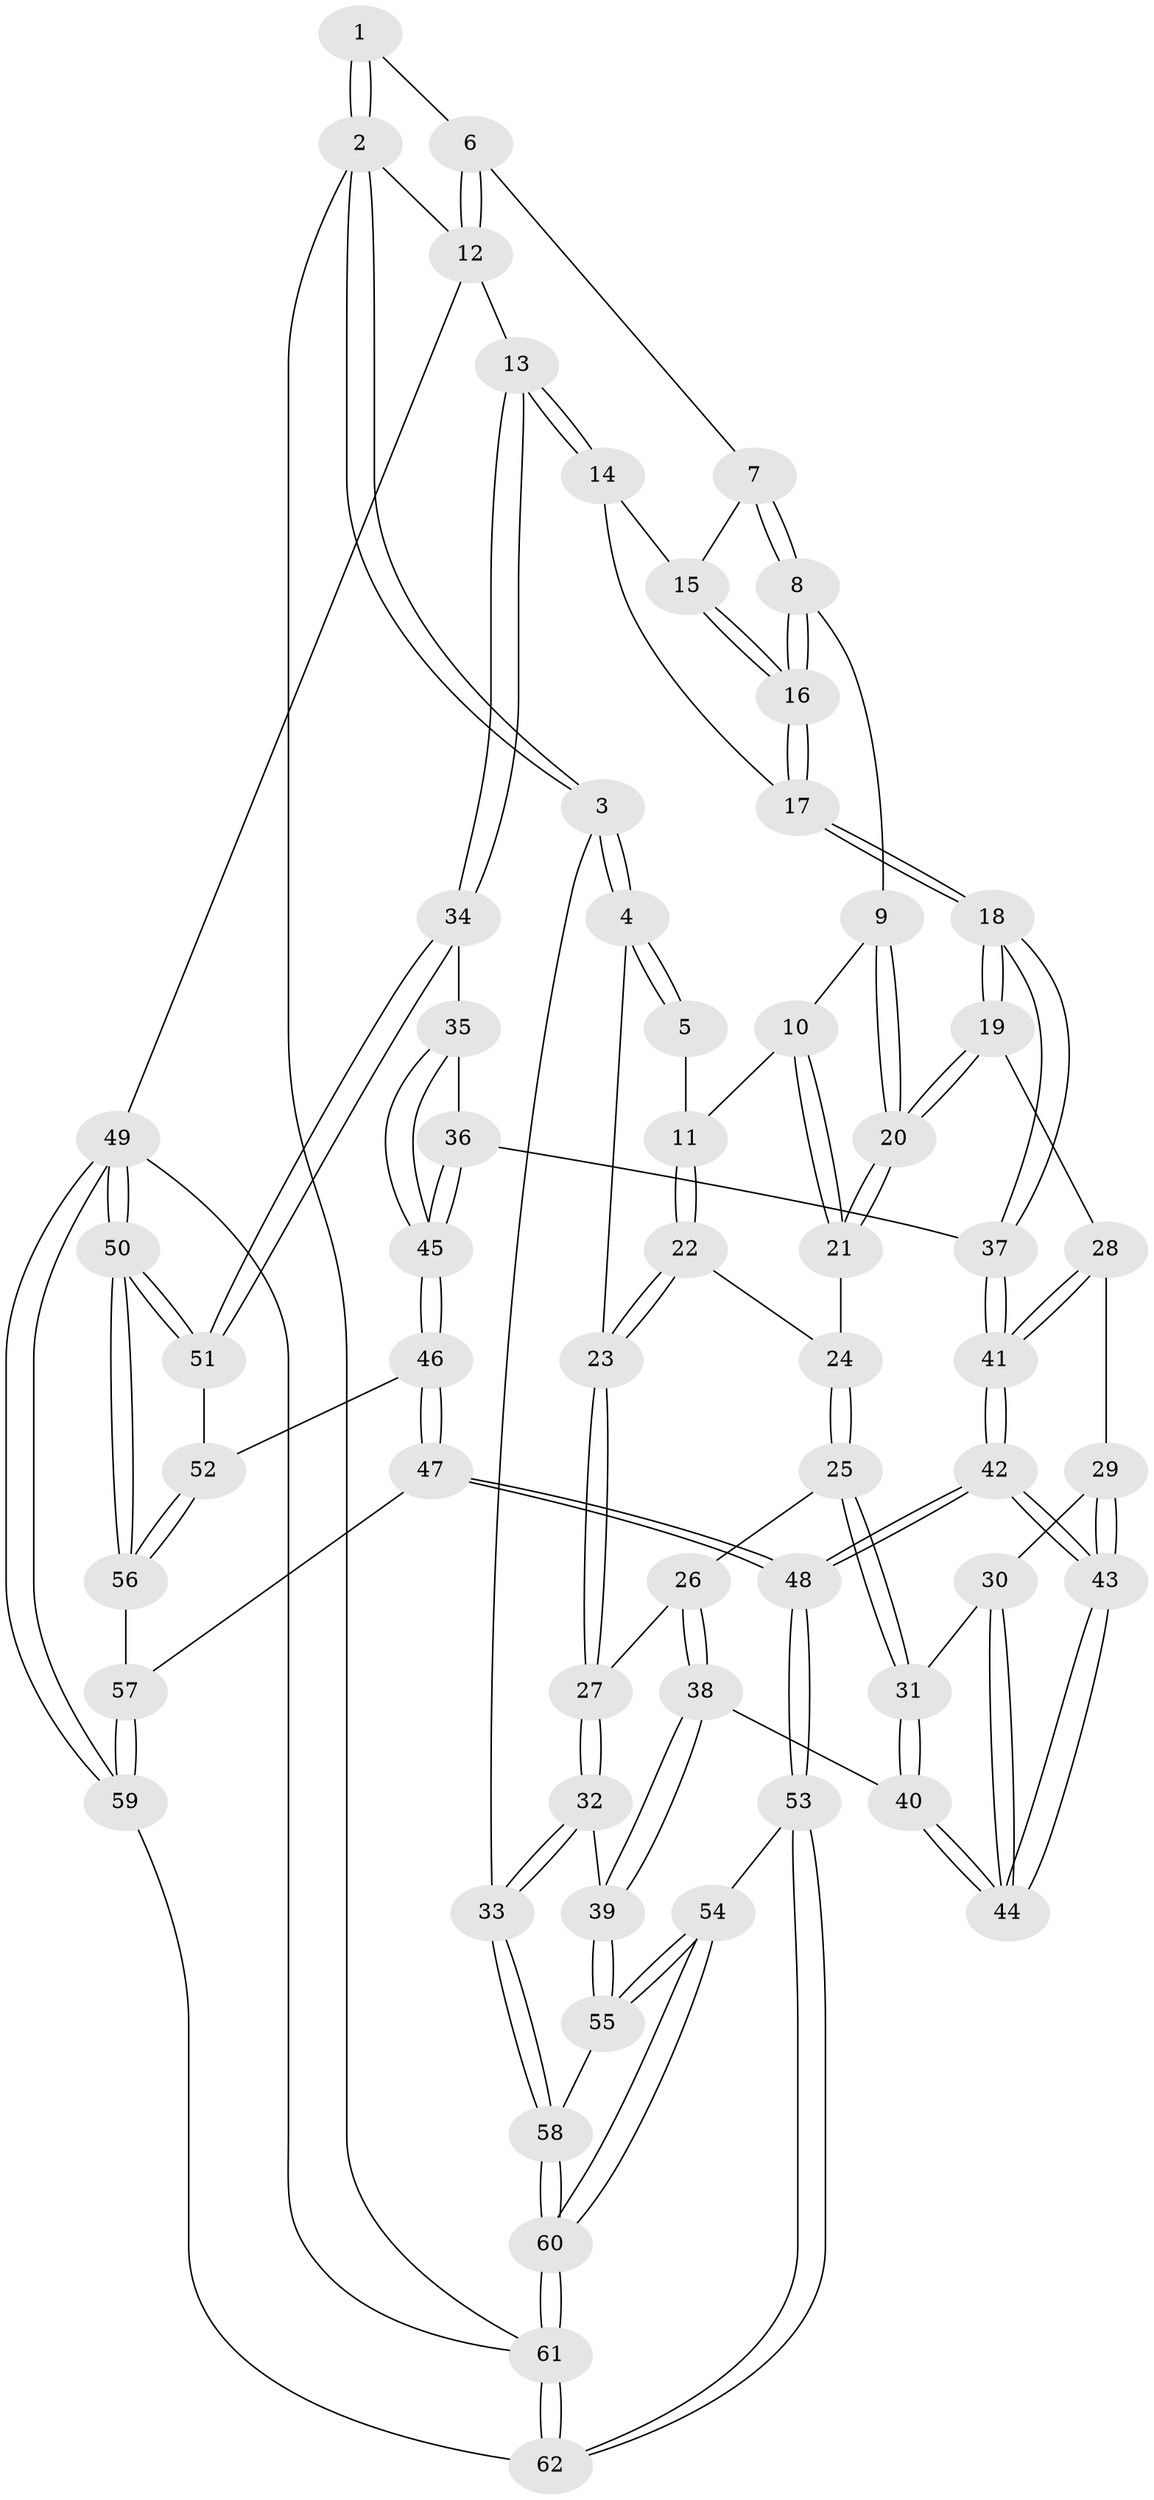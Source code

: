 // Generated by graph-tools (version 1.1) at 2025/11/02/27/25 16:11:59]
// undirected, 62 vertices, 152 edges
graph export_dot {
graph [start="1"]
  node [color=gray90,style=filled];
  1 [pos="+0.22488331301193432+0"];
  2 [pos="+0+0"];
  3 [pos="+0+0.16395807903566537"];
  4 [pos="+0.1150135963714814+0.19018521489042456"];
  5 [pos="+0.22277655971947363+0"];
  6 [pos="+0.6969751582369567+0"];
  7 [pos="+0.6857278123615109+0"];
  8 [pos="+0.6271112534089909+0"];
  9 [pos="+0.5981352867129102+0.025020356289310344"];
  10 [pos="+0.38189027187606017+0.14321080618009469"];
  11 [pos="+0.3680733069512609+0.14164134354017316"];
  12 [pos="+1+0"];
  13 [pos="+1+0.1988162741641991"];
  14 [pos="+0.8470414929395119+0.22494578311239274"];
  15 [pos="+0.7902843438407735+0.16335474238756287"];
  16 [pos="+0.6983765995843845+0.25707125193155733"];
  17 [pos="+0.7036868416842702+0.2972513269579586"];
  18 [pos="+0.6902284063040435+0.3352993847912913"];
  19 [pos="+0.5193179015619044+0.3139971130209641"];
  20 [pos="+0.511132255822113+0.28281333278097365"];
  21 [pos="+0.4463096505553359+0.22913864956110047"];
  22 [pos="+0.2823004963527446+0.20772592981291926"];
  23 [pos="+0.12637747084736406+0.2034705001862316"];
  24 [pos="+0.3313168398535917+0.2884488815479702"];
  25 [pos="+0.34418735655602906+0.3258300162791225"];
  26 [pos="+0.2181424030026626+0.3836997986111015"];
  27 [pos="+0.13289743603091225+0.30703754484170853"];
  28 [pos="+0.4806680123293367+0.35747836125909893"];
  29 [pos="+0.47896919824709216+0.35841719775690417"];
  30 [pos="+0.46153931126869707+0.36516711500350363"];
  31 [pos="+0.407239869861087+0.3764435294871349"];
  32 [pos="+0.015747997961424034+0.47608653503102805"];
  33 [pos="+0+0.5437697940380671"];
  34 [pos="+1+0.2112471602950853"];
  35 [pos="+1+0.2401289091284185"];
  36 [pos="+0.7269568123907281+0.3849596050598919"];
  37 [pos="+0.7011490565549329+0.3565995870744514"];
  38 [pos="+0.26701953432981934+0.5295750178058379"];
  39 [pos="+0.2302688631326538+0.5676908133984159"];
  40 [pos="+0.3203406733198637+0.5168395051557543"];
  41 [pos="+0.5695929906342383+0.4896624702657271"];
  42 [pos="+0.5571549022228424+0.666298465296122"];
  43 [pos="+0.5151041214634484+0.6279377736826404"];
  44 [pos="+0.4586194349518436+0.5862990990653532"];
  45 [pos="+0.7697196528120495+0.48407349516236764"];
  46 [pos="+0.7822109353618257+0.5472753459274432"];
  47 [pos="+0.6543933434273684+0.6811896228839506"];
  48 [pos="+0.5940863310226565+0.7301663656672982"];
  49 [pos="+1+1"];
  50 [pos="+1+0.5664026612211213"];
  51 [pos="+1+0.21457971582671342"];
  52 [pos="+0.8028096054611819+0.5506043480715204"];
  53 [pos="+0.5452819337223157+0.9486186695165886"];
  54 [pos="+0.23315188003778162+0.790552082986255"];
  55 [pos="+0.21080075384921337+0.7185886245402777"];
  56 [pos="+0.9297248859941752+0.5937297174917994"];
  57 [pos="+0.9005520116509926+0.7312128600272497"];
  58 [pos="+0+0.5781173446677632"];
  59 [pos="+1+1"];
  60 [pos="+0+1"];
  61 [pos="+0+1"];
  62 [pos="+0.5585402047307464+0.9853023103244603"];
  1 -- 2;
  1 -- 2;
  1 -- 6;
  2 -- 3;
  2 -- 3;
  2 -- 12;
  2 -- 61;
  3 -- 4;
  3 -- 4;
  3 -- 33;
  4 -- 5;
  4 -- 5;
  4 -- 23;
  5 -- 11;
  6 -- 7;
  6 -- 12;
  6 -- 12;
  7 -- 8;
  7 -- 8;
  7 -- 15;
  8 -- 9;
  8 -- 16;
  8 -- 16;
  9 -- 10;
  9 -- 20;
  9 -- 20;
  10 -- 11;
  10 -- 21;
  10 -- 21;
  11 -- 22;
  11 -- 22;
  12 -- 13;
  12 -- 49;
  13 -- 14;
  13 -- 14;
  13 -- 34;
  13 -- 34;
  14 -- 15;
  14 -- 17;
  15 -- 16;
  15 -- 16;
  16 -- 17;
  16 -- 17;
  17 -- 18;
  17 -- 18;
  18 -- 19;
  18 -- 19;
  18 -- 37;
  18 -- 37;
  19 -- 20;
  19 -- 20;
  19 -- 28;
  20 -- 21;
  20 -- 21;
  21 -- 24;
  22 -- 23;
  22 -- 23;
  22 -- 24;
  23 -- 27;
  23 -- 27;
  24 -- 25;
  24 -- 25;
  25 -- 26;
  25 -- 31;
  25 -- 31;
  26 -- 27;
  26 -- 38;
  26 -- 38;
  27 -- 32;
  27 -- 32;
  28 -- 29;
  28 -- 41;
  28 -- 41;
  29 -- 30;
  29 -- 43;
  29 -- 43;
  30 -- 31;
  30 -- 44;
  30 -- 44;
  31 -- 40;
  31 -- 40;
  32 -- 33;
  32 -- 33;
  32 -- 39;
  33 -- 58;
  33 -- 58;
  34 -- 35;
  34 -- 51;
  34 -- 51;
  35 -- 36;
  35 -- 45;
  35 -- 45;
  36 -- 37;
  36 -- 45;
  36 -- 45;
  37 -- 41;
  37 -- 41;
  38 -- 39;
  38 -- 39;
  38 -- 40;
  39 -- 55;
  39 -- 55;
  40 -- 44;
  40 -- 44;
  41 -- 42;
  41 -- 42;
  42 -- 43;
  42 -- 43;
  42 -- 48;
  42 -- 48;
  43 -- 44;
  43 -- 44;
  45 -- 46;
  45 -- 46;
  46 -- 47;
  46 -- 47;
  46 -- 52;
  47 -- 48;
  47 -- 48;
  47 -- 57;
  48 -- 53;
  48 -- 53;
  49 -- 50;
  49 -- 50;
  49 -- 59;
  49 -- 59;
  49 -- 61;
  50 -- 51;
  50 -- 51;
  50 -- 56;
  50 -- 56;
  51 -- 52;
  52 -- 56;
  52 -- 56;
  53 -- 54;
  53 -- 62;
  53 -- 62;
  54 -- 55;
  54 -- 55;
  54 -- 60;
  54 -- 60;
  55 -- 58;
  56 -- 57;
  57 -- 59;
  57 -- 59;
  58 -- 60;
  58 -- 60;
  59 -- 62;
  60 -- 61;
  60 -- 61;
  61 -- 62;
  61 -- 62;
}
